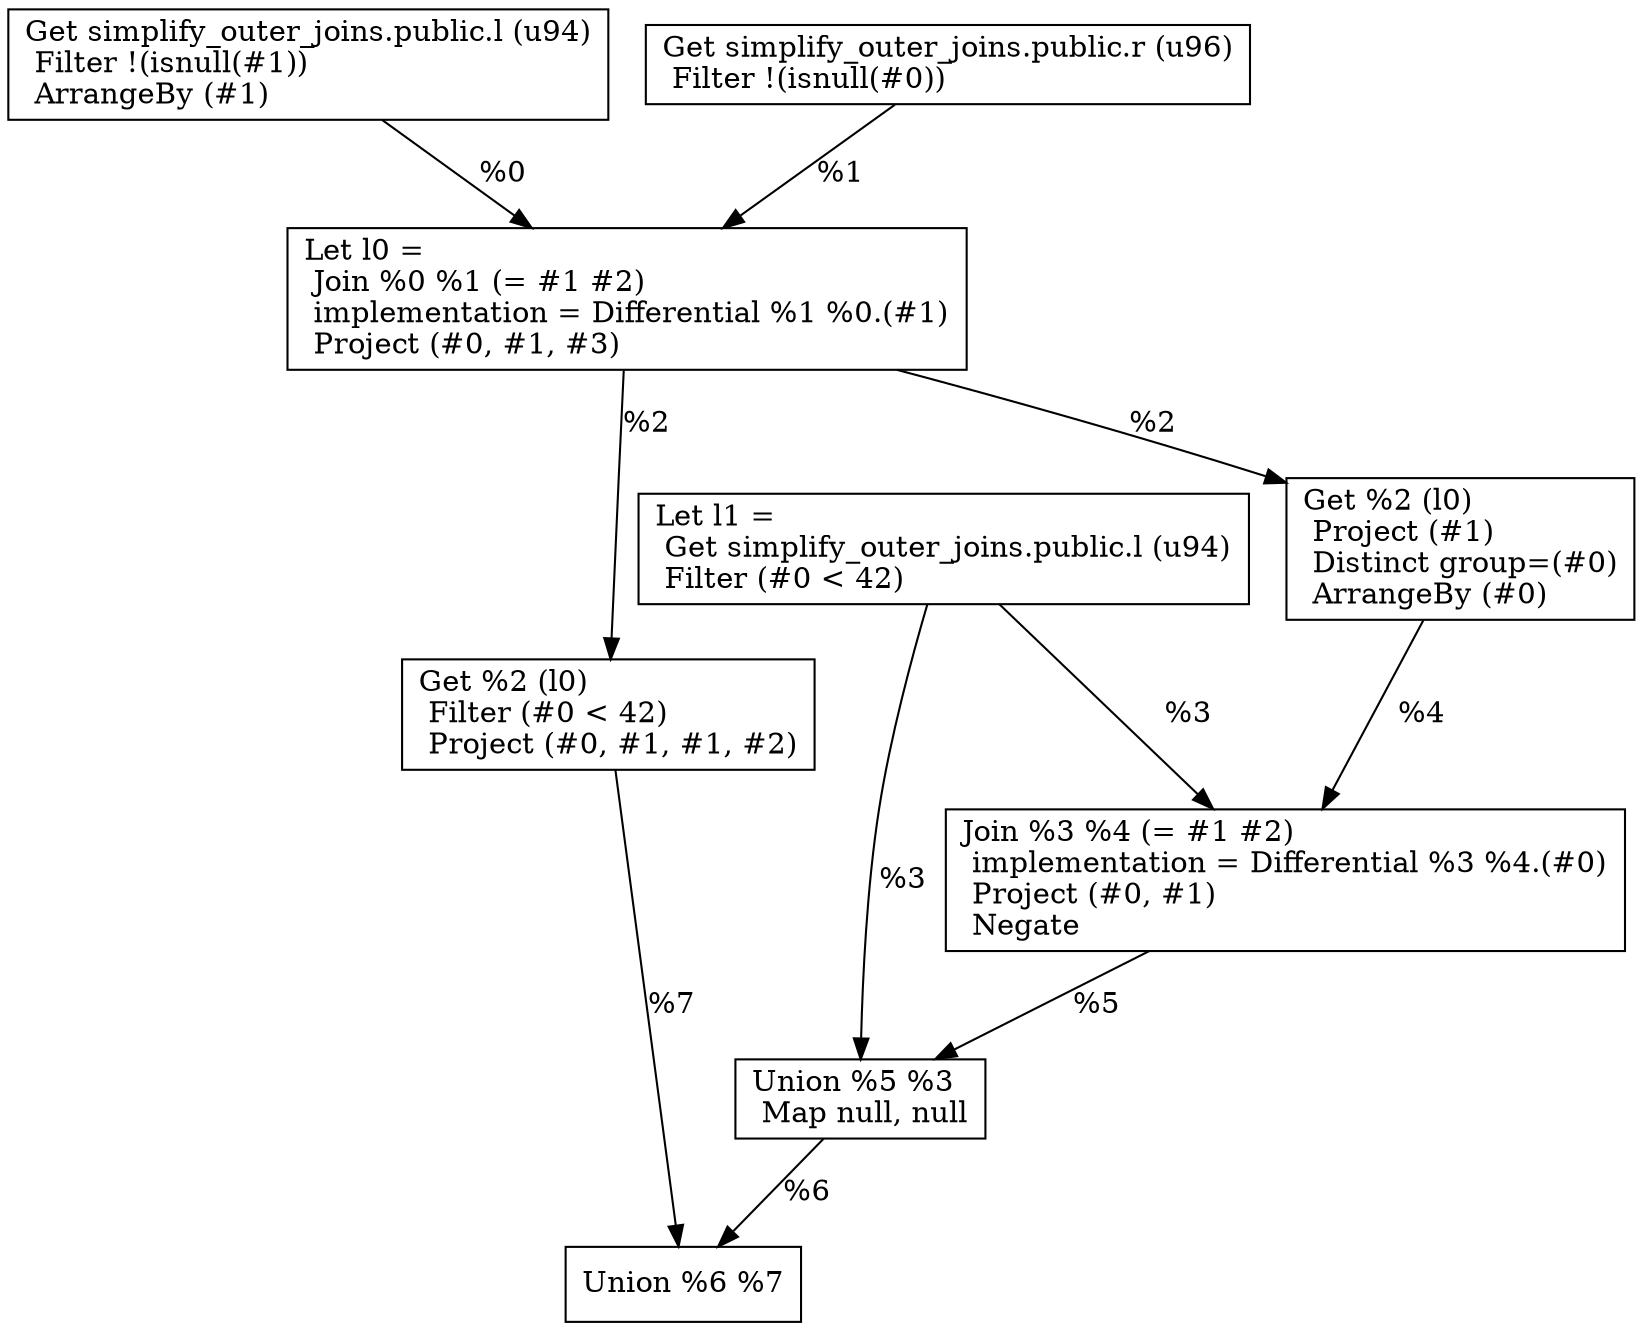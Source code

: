 digraph G {
    node0 [shape = record, label=" Get simplify_outer_joins.public.l (u94)\l Filter !(isnull(#1))\l ArrangeBy (#1)\l"]
    node1 [shape = record, label=" Get simplify_outer_joins.public.r (u96)\l Filter !(isnull(#0))\l"]
    node2 [shape = record, label="Let l0 =\l Join %0 %1 (= #1 #2)\l  implementation = Differential %1 %0.(#1)\l Project (#0, #1, #3)\l"]
    node3 [shape = record, label="Let l1 =\l Get simplify_outer_joins.public.l (u94)\l Filter (#0 \< 42)\l"]
    node4 [shape = record, label=" Get %2 (l0)\l Project (#1)\l Distinct group=(#0)\l ArrangeBy (#0)\l"]
    node5 [shape = record, label=" Join %3 %4 (= #1 #2)\l  implementation = Differential %3 %4.(#0)\l Project (#0, #1)\l Negate\l"]
    node6 [shape = record, label=" Union %5 %3\l Map null, null\l"]
    node7 [shape = record, label=" Get %2 (l0)\l Filter (#0 \< 42)\l Project (#0, #1, #1, #2)\l"]
    node8 [shape = record, label=" Union %6 %7\l"]
    node3 -> node5 [label = "%3\l"]
    node2 -> node4 [label = "%2\l"]
    node1 -> node2 [label = "%1\l"]
    node7 -> node8 [label = "%7\l"]
    node5 -> node6 [label = "%5\l"]
    node6 -> node8 [label = "%6\l"]
    node4 -> node5 [label = "%4\l"]
    node3 -> node6 [label = "%3\l"]
    node2 -> node7 [label = "%2\l"]
    node0 -> node2 [label = "%0\l"]
}
